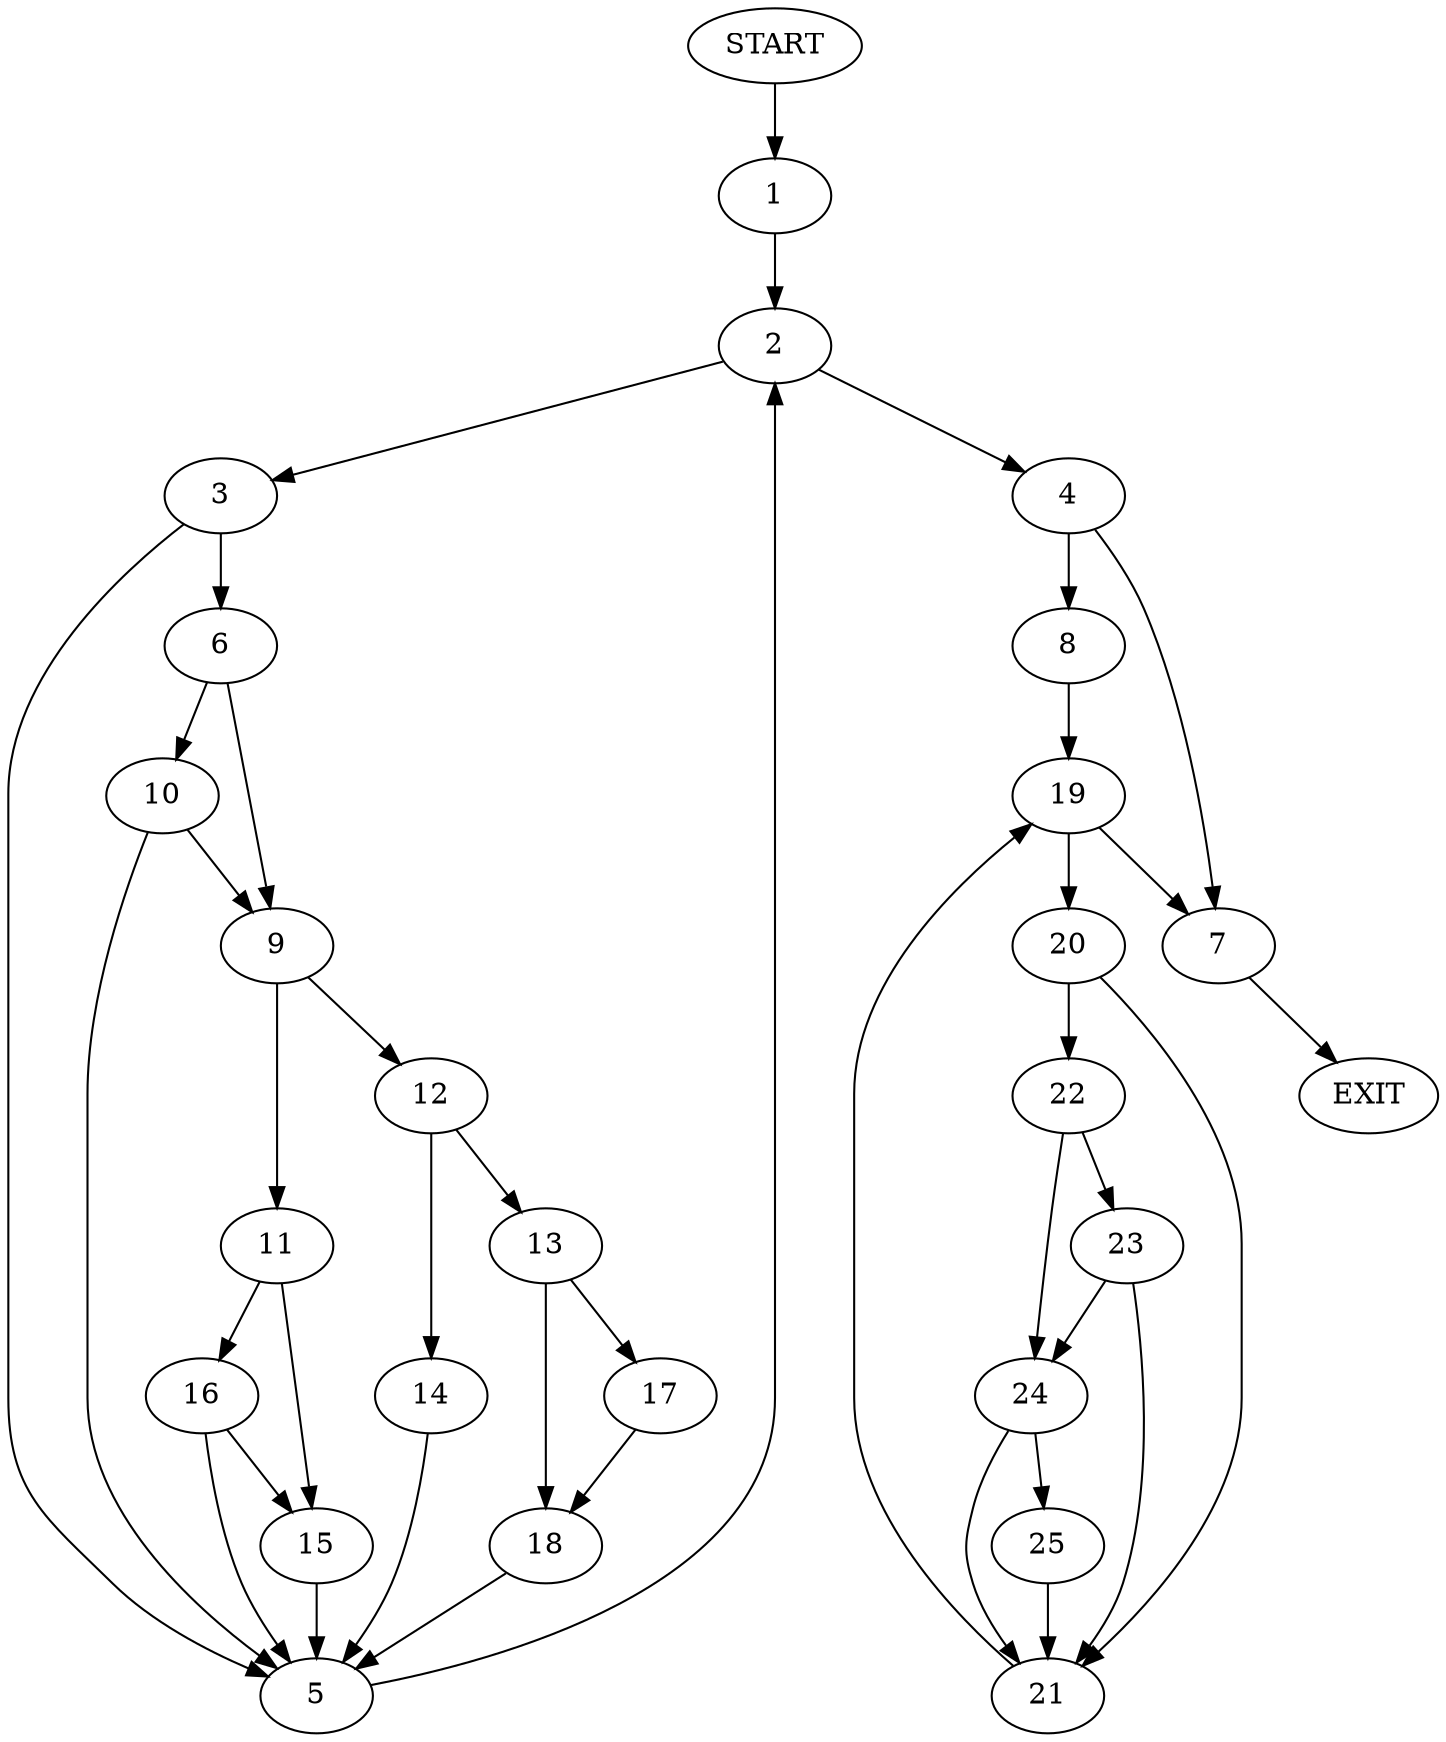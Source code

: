 digraph {
0 [label="START"]
26 [label="EXIT"]
0 -> 1
1 -> 2
2 -> 3
2 -> 4
3 -> 5
3 -> 6
4 -> 7
4 -> 8
6 -> 9
6 -> 10
5 -> 2
9 -> 11
9 -> 12
10 -> 5
10 -> 9
12 -> 13
12 -> 14
11 -> 15
11 -> 16
14 -> 5
13 -> 17
13 -> 18
18 -> 5
17 -> 18
16 -> 5
16 -> 15
15 -> 5
7 -> 26
8 -> 19
19 -> 20
19 -> 7
20 -> 21
20 -> 22
22 -> 23
22 -> 24
21 -> 19
23 -> 21
23 -> 24
24 -> 21
24 -> 25
25 -> 21
}
